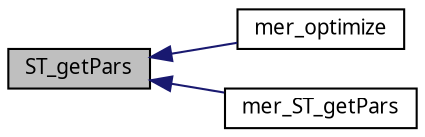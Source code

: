 digraph G
{
  edge [fontname="FreeSans.ttf",fontsize=10,labelfontname="FreeSans.ttf",labelfontsize=10];
  node [fontname="FreeSans.ttf",fontsize=10,shape=record];
  rankdir=LR;
  Node1 [label="ST_getPars",height=0.2,width=0.4,color="black", fillcolor="grey75", style="filled" fontcolor="black"];
  Node1 -> Node2 [dir=back,color="midnightblue",fontsize=10,style="solid",fontname="FreeSans.ttf"];
  Node2 [label="mer_optimize",height=0.2,width=0.4,color="black", fillcolor="white", style="filled",URL="$lmer_8h.html#a4e16de36d36af6c715d52a045f88e78",tooltip="Optimize the profiled deviance of an lmer object or the Laplace approximation to..."];
  Node1 -> Node3 [dir=back,color="midnightblue",fontsize=10,style="solid",fontname="FreeSans.ttf"];
  Node3 [label="mer_ST_getPars",height=0.2,width=0.4,color="black", fillcolor="white", style="filled",URL="$lmer_8h.html#1f6b9123d7b4dcbe24cc9085e5f4069a",tooltip="Extract the parameters from the ST slot of an mer object."];
}
